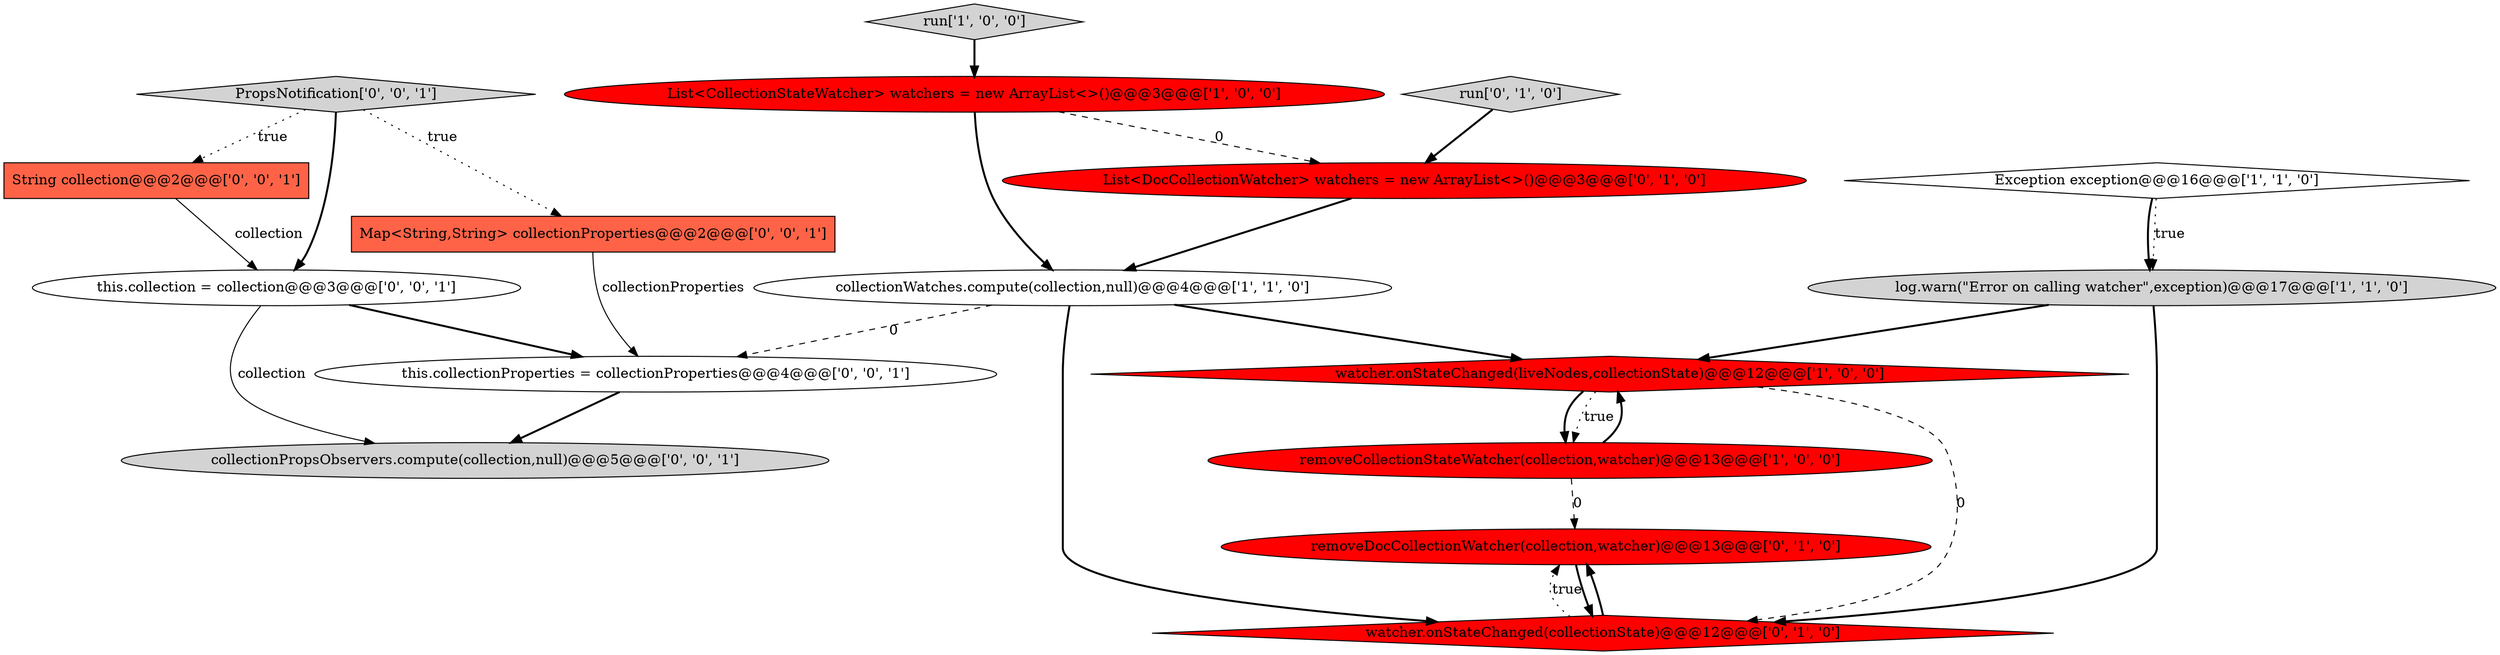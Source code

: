 digraph {
11 [style = filled, label = "this.collectionProperties = collectionProperties@@@4@@@['0', '0', '1']", fillcolor = white, shape = ellipse image = "AAA0AAABBB3BBB"];
14 [style = filled, label = "collectionPropsObservers.compute(collection,null)@@@5@@@['0', '0', '1']", fillcolor = lightgray, shape = ellipse image = "AAA0AAABBB3BBB"];
4 [style = filled, label = "List<CollectionStateWatcher> watchers = new ArrayList<>()@@@3@@@['1', '0', '0']", fillcolor = red, shape = ellipse image = "AAA1AAABBB1BBB"];
9 [style = filled, label = "removeDocCollectionWatcher(collection,watcher)@@@13@@@['0', '1', '0']", fillcolor = red, shape = ellipse image = "AAA1AAABBB2BBB"];
16 [style = filled, label = "this.collection = collection@@@3@@@['0', '0', '1']", fillcolor = white, shape = ellipse image = "AAA0AAABBB3BBB"];
7 [style = filled, label = "run['0', '1', '0']", fillcolor = lightgray, shape = diamond image = "AAA0AAABBB2BBB"];
2 [style = filled, label = "collectionWatches.compute(collection,null)@@@4@@@['1', '1', '0']", fillcolor = white, shape = ellipse image = "AAA0AAABBB1BBB"];
5 [style = filled, label = "Exception exception@@@16@@@['1', '1', '0']", fillcolor = white, shape = diamond image = "AAA0AAABBB1BBB"];
15 [style = filled, label = "PropsNotification['0', '0', '1']", fillcolor = lightgray, shape = diamond image = "AAA0AAABBB3BBB"];
0 [style = filled, label = "watcher.onStateChanged(liveNodes,collectionState)@@@12@@@['1', '0', '0']", fillcolor = red, shape = diamond image = "AAA1AAABBB1BBB"];
12 [style = filled, label = "String collection@@@2@@@['0', '0', '1']", fillcolor = tomato, shape = box image = "AAA0AAABBB3BBB"];
13 [style = filled, label = "Map<String,String> collectionProperties@@@2@@@['0', '0', '1']", fillcolor = tomato, shape = box image = "AAA0AAABBB3BBB"];
6 [style = filled, label = "log.warn(\"Error on calling watcher\",exception)@@@17@@@['1', '1', '0']", fillcolor = lightgray, shape = ellipse image = "AAA0AAABBB1BBB"];
1 [style = filled, label = "removeCollectionStateWatcher(collection,watcher)@@@13@@@['1', '0', '0']", fillcolor = red, shape = ellipse image = "AAA1AAABBB1BBB"];
3 [style = filled, label = "run['1', '0', '0']", fillcolor = lightgray, shape = diamond image = "AAA0AAABBB1BBB"];
10 [style = filled, label = "List<DocCollectionWatcher> watchers = new ArrayList<>()@@@3@@@['0', '1', '0']", fillcolor = red, shape = ellipse image = "AAA1AAABBB2BBB"];
8 [style = filled, label = "watcher.onStateChanged(collectionState)@@@12@@@['0', '1', '0']", fillcolor = red, shape = diamond image = "AAA1AAABBB2BBB"];
16->11 [style = bold, label=""];
11->14 [style = bold, label=""];
7->10 [style = bold, label=""];
5->6 [style = dotted, label="true"];
1->9 [style = dashed, label="0"];
6->0 [style = bold, label=""];
1->0 [style = bold, label=""];
4->2 [style = bold, label=""];
9->8 [style = bold, label=""];
15->16 [style = bold, label=""];
3->4 [style = bold, label=""];
15->13 [style = dotted, label="true"];
13->11 [style = solid, label="collectionProperties"];
2->0 [style = bold, label=""];
5->6 [style = bold, label=""];
0->1 [style = bold, label=""];
6->8 [style = bold, label=""];
8->9 [style = bold, label=""];
15->12 [style = dotted, label="true"];
0->8 [style = dashed, label="0"];
2->11 [style = dashed, label="0"];
10->2 [style = bold, label=""];
8->9 [style = dotted, label="true"];
16->14 [style = solid, label="collection"];
4->10 [style = dashed, label="0"];
12->16 [style = solid, label="collection"];
2->8 [style = bold, label=""];
0->1 [style = dotted, label="true"];
}
